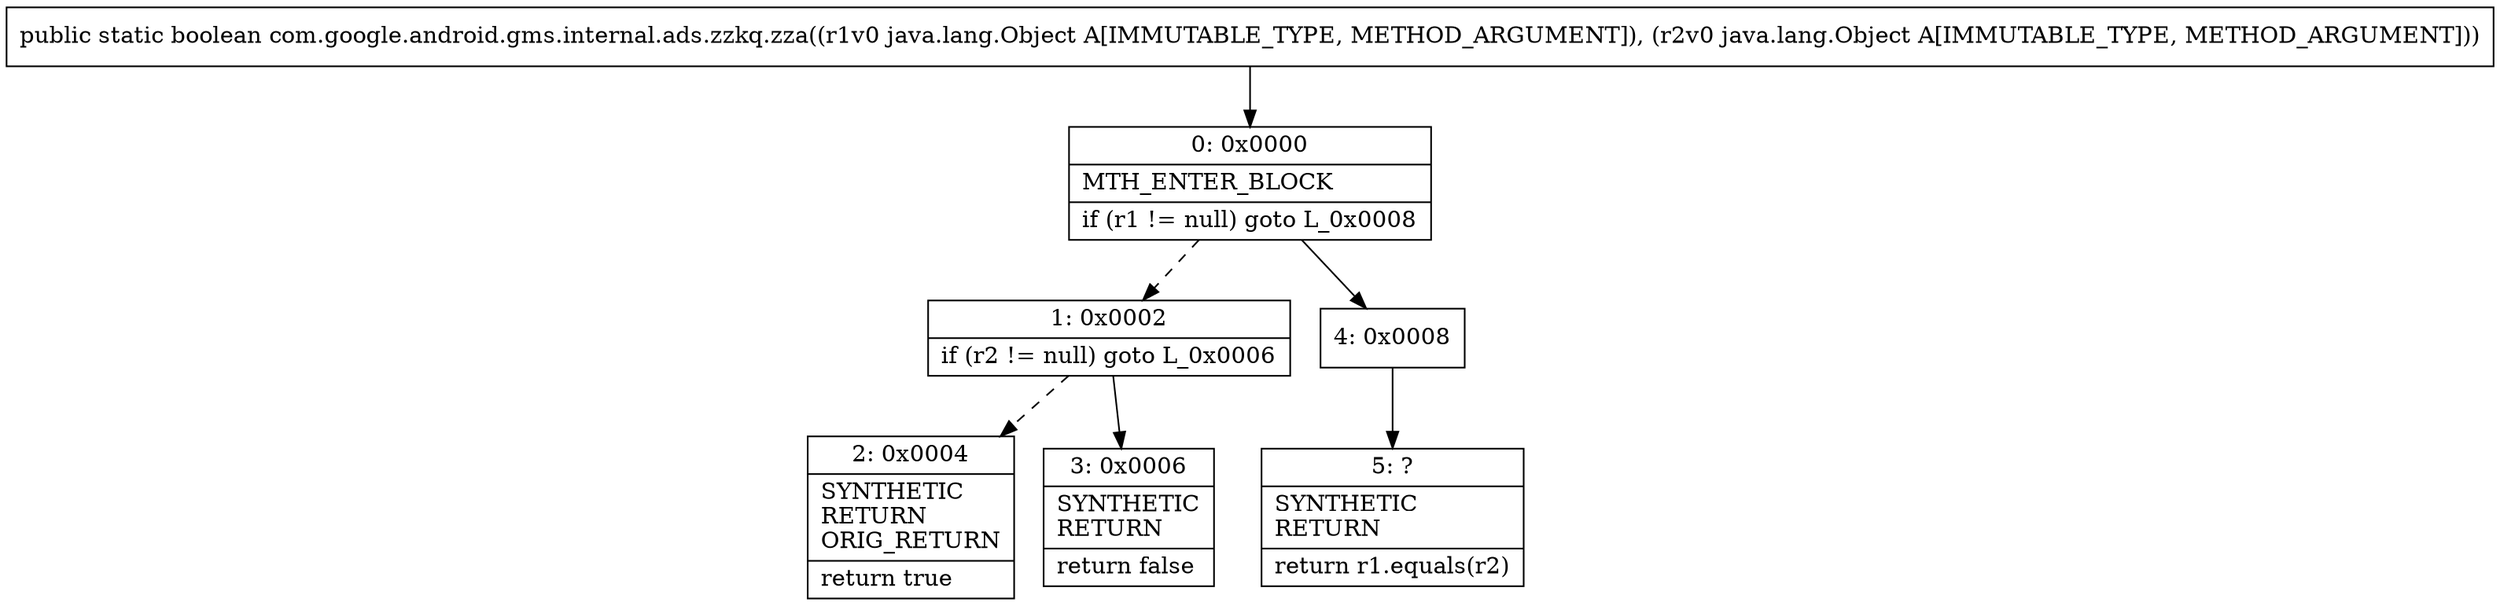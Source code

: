 digraph "CFG forcom.google.android.gms.internal.ads.zzkq.zza(Ljava\/lang\/Object;Ljava\/lang\/Object;)Z" {
Node_0 [shape=record,label="{0\:\ 0x0000|MTH_ENTER_BLOCK\l|if (r1 != null) goto L_0x0008\l}"];
Node_1 [shape=record,label="{1\:\ 0x0002|if (r2 != null) goto L_0x0006\l}"];
Node_2 [shape=record,label="{2\:\ 0x0004|SYNTHETIC\lRETURN\lORIG_RETURN\l|return true\l}"];
Node_3 [shape=record,label="{3\:\ 0x0006|SYNTHETIC\lRETURN\l|return false\l}"];
Node_4 [shape=record,label="{4\:\ 0x0008}"];
Node_5 [shape=record,label="{5\:\ ?|SYNTHETIC\lRETURN\l|return r1.equals(r2)\l}"];
MethodNode[shape=record,label="{public static boolean com.google.android.gms.internal.ads.zzkq.zza((r1v0 java.lang.Object A[IMMUTABLE_TYPE, METHOD_ARGUMENT]), (r2v0 java.lang.Object A[IMMUTABLE_TYPE, METHOD_ARGUMENT])) }"];
MethodNode -> Node_0;
Node_0 -> Node_1[style=dashed];
Node_0 -> Node_4;
Node_1 -> Node_2[style=dashed];
Node_1 -> Node_3;
Node_4 -> Node_5;
}


